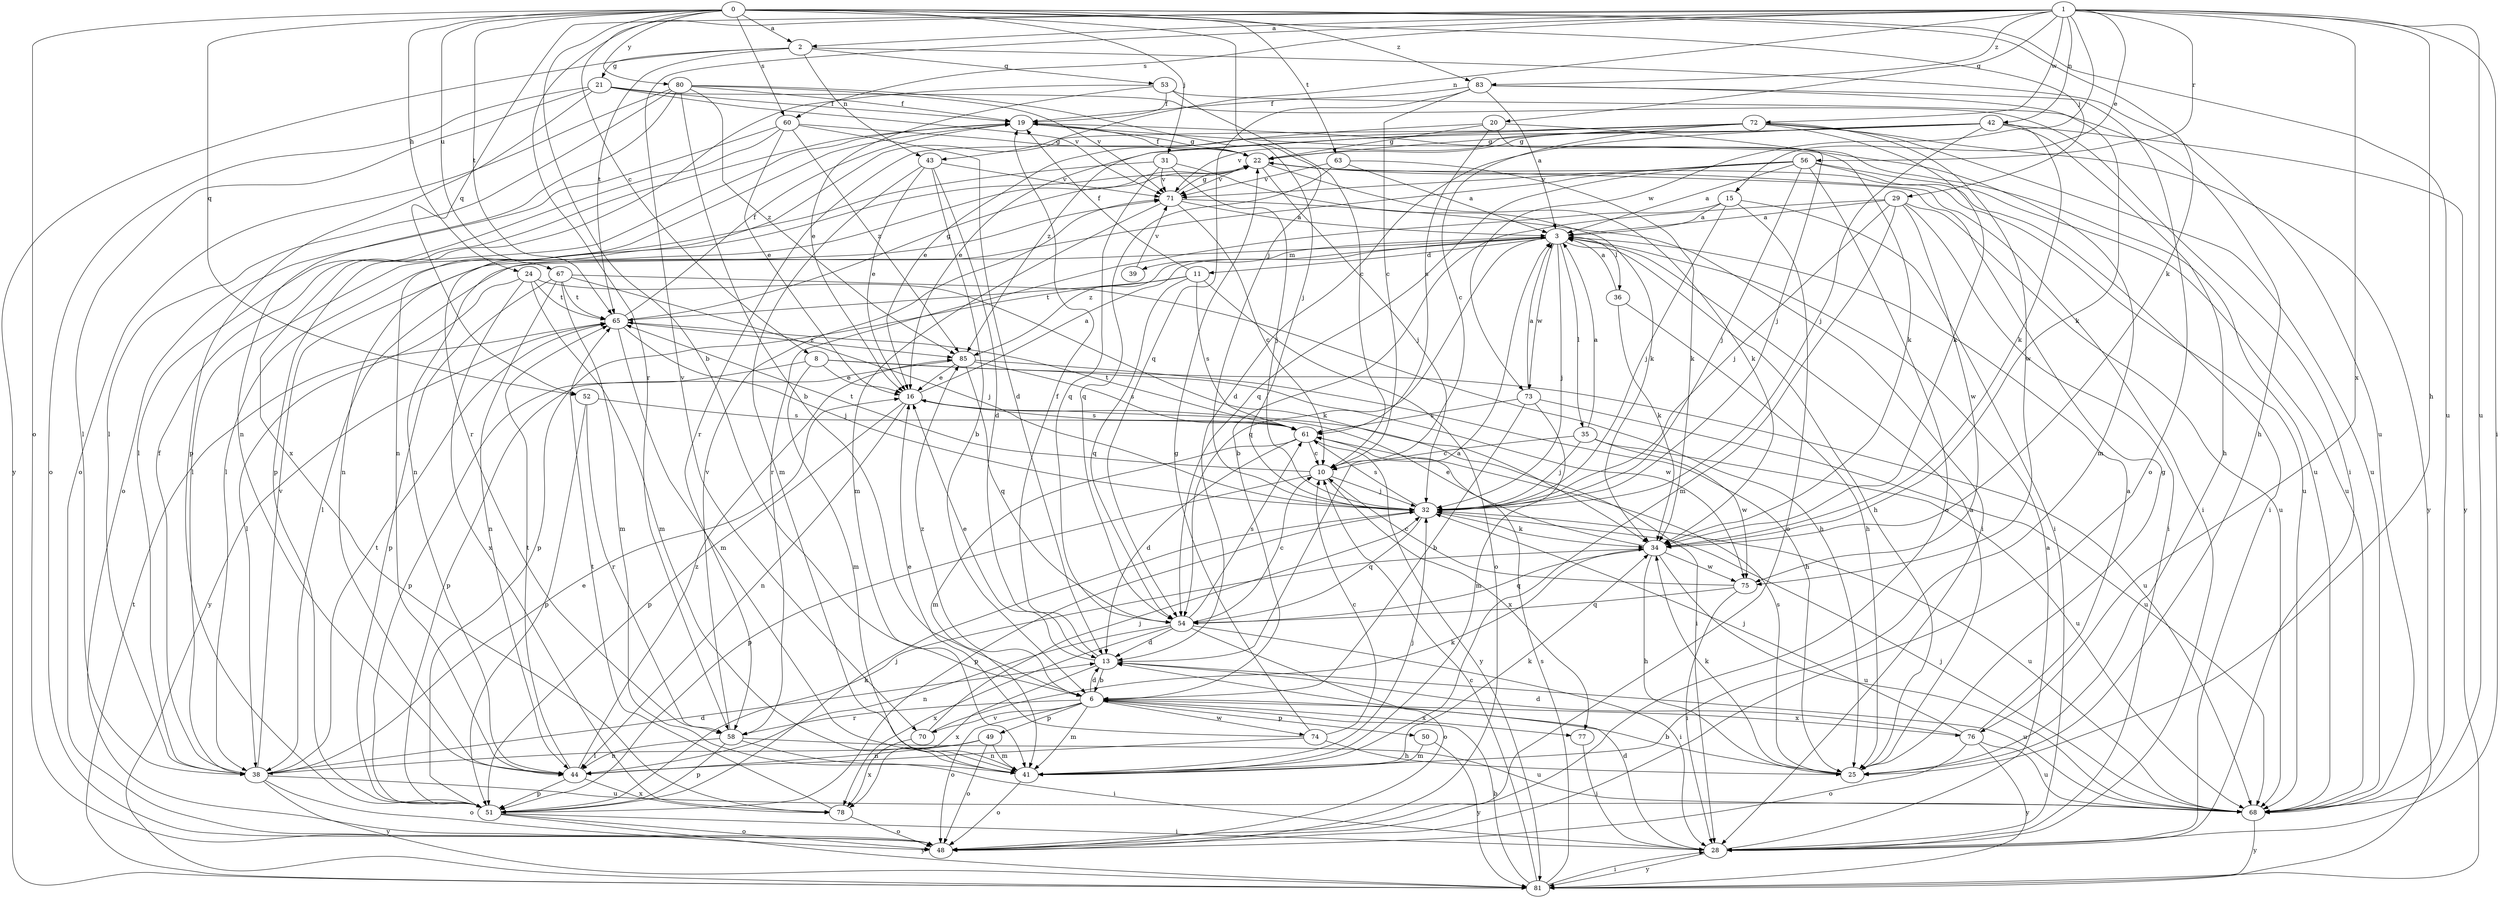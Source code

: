 strict digraph  {
0;
1;
2;
3;
6;
8;
10;
11;
13;
15;
16;
19;
20;
21;
22;
24;
25;
28;
29;
31;
32;
34;
35;
36;
38;
39;
41;
42;
43;
44;
48;
49;
50;
51;
52;
53;
54;
56;
58;
60;
61;
63;
65;
67;
68;
70;
71;
72;
73;
74;
75;
76;
77;
78;
80;
81;
83;
85;
0 -> 2  [label=a];
0 -> 6  [label=b];
0 -> 8  [label=c];
0 -> 24  [label=h];
0 -> 29  [label=j];
0 -> 31  [label=j];
0 -> 32  [label=j];
0 -> 34  [label=k];
0 -> 48  [label=o];
0 -> 52  [label=q];
0 -> 60  [label=s];
0 -> 63  [label=t];
0 -> 65  [label=t];
0 -> 67  [label=u];
0 -> 68  [label=u];
0 -> 80  [label=y];
0 -> 83  [label=z];
1 -> 2  [label=a];
1 -> 15  [label=e];
1 -> 20  [label=g];
1 -> 25  [label=h];
1 -> 28  [label=i];
1 -> 42  [label=n];
1 -> 43  [label=n];
1 -> 52  [label=q];
1 -> 56  [label=r];
1 -> 58  [label=r];
1 -> 60  [label=s];
1 -> 68  [label=u];
1 -> 70  [label=v];
1 -> 72  [label=w];
1 -> 73  [label=w];
1 -> 76  [label=x];
1 -> 83  [label=z];
2 -> 21  [label=g];
2 -> 43  [label=n];
2 -> 53  [label=q];
2 -> 65  [label=t];
2 -> 68  [label=u];
2 -> 81  [label=y];
3 -> 11  [label=d];
3 -> 25  [label=h];
3 -> 32  [label=j];
3 -> 35  [label=l];
3 -> 36  [label=l];
3 -> 38  [label=l];
3 -> 39  [label=m];
3 -> 54  [label=q];
3 -> 73  [label=w];
3 -> 85  [label=z];
6 -> 13  [label=d];
6 -> 41  [label=m];
6 -> 48  [label=o];
6 -> 49  [label=p];
6 -> 50  [label=p];
6 -> 58  [label=r];
6 -> 70  [label=v];
6 -> 74  [label=w];
6 -> 76  [label=x];
6 -> 77  [label=x];
6 -> 85  [label=z];
8 -> 16  [label=e];
8 -> 41  [label=m];
8 -> 51  [label=p];
8 -> 68  [label=u];
8 -> 75  [label=w];
10 -> 32  [label=j];
10 -> 51  [label=p];
10 -> 65  [label=t];
10 -> 77  [label=x];
11 -> 19  [label=f];
11 -> 48  [label=o];
11 -> 51  [label=p];
11 -> 54  [label=q];
11 -> 61  [label=s];
11 -> 65  [label=t];
13 -> 3  [label=a];
13 -> 6  [label=b];
13 -> 16  [label=e];
13 -> 19  [label=f];
13 -> 68  [label=u];
13 -> 78  [label=x];
15 -> 3  [label=a];
15 -> 28  [label=i];
15 -> 32  [label=j];
15 -> 48  [label=o];
15 -> 58  [label=r];
16 -> 3  [label=a];
16 -> 28  [label=i];
16 -> 44  [label=n];
16 -> 51  [label=p];
16 -> 61  [label=s];
19 -> 22  [label=g];
19 -> 34  [label=k];
19 -> 51  [label=p];
19 -> 58  [label=r];
19 -> 68  [label=u];
20 -> 16  [label=e];
20 -> 22  [label=g];
20 -> 32  [label=j];
20 -> 41  [label=m];
20 -> 61  [label=s];
21 -> 19  [label=f];
21 -> 28  [label=i];
21 -> 38  [label=l];
21 -> 48  [label=o];
21 -> 51  [label=p];
21 -> 71  [label=v];
22 -> 19  [label=f];
22 -> 28  [label=i];
22 -> 32  [label=j];
22 -> 34  [label=k];
22 -> 38  [label=l];
22 -> 44  [label=n];
22 -> 68  [label=u];
22 -> 71  [label=v];
24 -> 34  [label=k];
24 -> 38  [label=l];
24 -> 41  [label=m];
24 -> 65  [label=t];
24 -> 78  [label=x];
25 -> 3  [label=a];
25 -> 6  [label=b];
25 -> 22  [label=g];
25 -> 34  [label=k];
25 -> 61  [label=s];
28 -> 3  [label=a];
28 -> 13  [label=d];
28 -> 81  [label=y];
29 -> 3  [label=a];
29 -> 6  [label=b];
29 -> 28  [label=i];
29 -> 32  [label=j];
29 -> 41  [label=m];
29 -> 68  [label=u];
29 -> 75  [label=w];
31 -> 32  [label=j];
31 -> 34  [label=k];
31 -> 38  [label=l];
31 -> 54  [label=q];
31 -> 71  [label=v];
32 -> 34  [label=k];
32 -> 51  [label=p];
32 -> 54  [label=q];
32 -> 61  [label=s];
32 -> 68  [label=u];
34 -> 16  [label=e];
34 -> 25  [label=h];
34 -> 54  [label=q];
34 -> 68  [label=u];
34 -> 75  [label=w];
35 -> 3  [label=a];
35 -> 10  [label=c];
35 -> 32  [label=j];
35 -> 68  [label=u];
35 -> 75  [label=w];
36 -> 3  [label=a];
36 -> 25  [label=h];
36 -> 34  [label=k];
38 -> 13  [label=d];
38 -> 16  [label=e];
38 -> 19  [label=f];
38 -> 48  [label=o];
38 -> 65  [label=t];
38 -> 68  [label=u];
38 -> 71  [label=v];
38 -> 81  [label=y];
39 -> 71  [label=v];
41 -> 32  [label=j];
41 -> 34  [label=k];
41 -> 48  [label=o];
42 -> 13  [label=d];
42 -> 16  [label=e];
42 -> 22  [label=g];
42 -> 25  [label=h];
42 -> 32  [label=j];
42 -> 34  [label=k];
42 -> 71  [label=v];
42 -> 81  [label=y];
43 -> 6  [label=b];
43 -> 13  [label=d];
43 -> 16  [label=e];
43 -> 41  [label=m];
43 -> 71  [label=v];
44 -> 51  [label=p];
44 -> 65  [label=t];
44 -> 78  [label=x];
44 -> 85  [label=z];
49 -> 38  [label=l];
49 -> 41  [label=m];
49 -> 44  [label=n];
49 -> 48  [label=o];
50 -> 41  [label=m];
50 -> 81  [label=y];
51 -> 28  [label=i];
51 -> 32  [label=j];
51 -> 34  [label=k];
51 -> 48  [label=o];
51 -> 81  [label=y];
52 -> 51  [label=p];
52 -> 58  [label=r];
52 -> 61  [label=s];
53 -> 10  [label=c];
53 -> 16  [label=e];
53 -> 19  [label=f];
53 -> 25  [label=h];
53 -> 78  [label=x];
54 -> 10  [label=c];
54 -> 13  [label=d];
54 -> 28  [label=i];
54 -> 44  [label=n];
54 -> 48  [label=o];
54 -> 61  [label=s];
54 -> 78  [label=x];
56 -> 3  [label=a];
56 -> 28  [label=i];
56 -> 32  [label=j];
56 -> 44  [label=n];
56 -> 48  [label=o];
56 -> 54  [label=q];
56 -> 68  [label=u];
56 -> 71  [label=v];
58 -> 28  [label=i];
58 -> 44  [label=n];
58 -> 51  [label=p];
58 -> 68  [label=u];
58 -> 71  [label=v];
60 -> 13  [label=d];
60 -> 16  [label=e];
60 -> 22  [label=g];
60 -> 38  [label=l];
60 -> 48  [label=o];
60 -> 85  [label=z];
61 -> 10  [label=c];
61 -> 13  [label=d];
61 -> 41  [label=m];
61 -> 65  [label=t];
61 -> 81  [label=y];
63 -> 3  [label=a];
63 -> 34  [label=k];
63 -> 54  [label=q];
63 -> 71  [label=v];
65 -> 19  [label=f];
65 -> 22  [label=g];
65 -> 32  [label=j];
65 -> 41  [label=m];
65 -> 81  [label=y];
65 -> 85  [label=z];
67 -> 25  [label=h];
67 -> 32  [label=j];
67 -> 41  [label=m];
67 -> 44  [label=n];
67 -> 51  [label=p];
67 -> 65  [label=t];
68 -> 32  [label=j];
68 -> 81  [label=y];
70 -> 32  [label=j];
70 -> 34  [label=k];
70 -> 78  [label=x];
71 -> 3  [label=a];
71 -> 10  [label=c];
71 -> 22  [label=g];
71 -> 28  [label=i];
71 -> 41  [label=m];
72 -> 10  [label=c];
72 -> 22  [label=g];
72 -> 34  [label=k];
72 -> 44  [label=n];
72 -> 58  [label=r];
72 -> 68  [label=u];
72 -> 75  [label=w];
72 -> 81  [label=y];
72 -> 85  [label=z];
73 -> 3  [label=a];
73 -> 6  [label=b];
73 -> 41  [label=m];
73 -> 61  [label=s];
73 -> 68  [label=u];
74 -> 10  [label=c];
74 -> 16  [label=e];
74 -> 22  [label=g];
74 -> 25  [label=h];
74 -> 44  [label=n];
75 -> 10  [label=c];
75 -> 28  [label=i];
75 -> 54  [label=q];
76 -> 3  [label=a];
76 -> 13  [label=d];
76 -> 32  [label=j];
76 -> 48  [label=o];
76 -> 68  [label=u];
76 -> 81  [label=y];
77 -> 28  [label=i];
78 -> 48  [label=o];
78 -> 65  [label=t];
80 -> 6  [label=b];
80 -> 19  [label=f];
80 -> 32  [label=j];
80 -> 38  [label=l];
80 -> 44  [label=n];
80 -> 48  [label=o];
80 -> 71  [label=v];
80 -> 85  [label=z];
81 -> 6  [label=b];
81 -> 10  [label=c];
81 -> 28  [label=i];
81 -> 61  [label=s];
81 -> 65  [label=t];
83 -> 3  [label=a];
83 -> 10  [label=c];
83 -> 19  [label=f];
83 -> 34  [label=k];
83 -> 48  [label=o];
83 -> 54  [label=q];
85 -> 16  [label=e];
85 -> 25  [label=h];
85 -> 51  [label=p];
85 -> 54  [label=q];
85 -> 61  [label=s];
}
